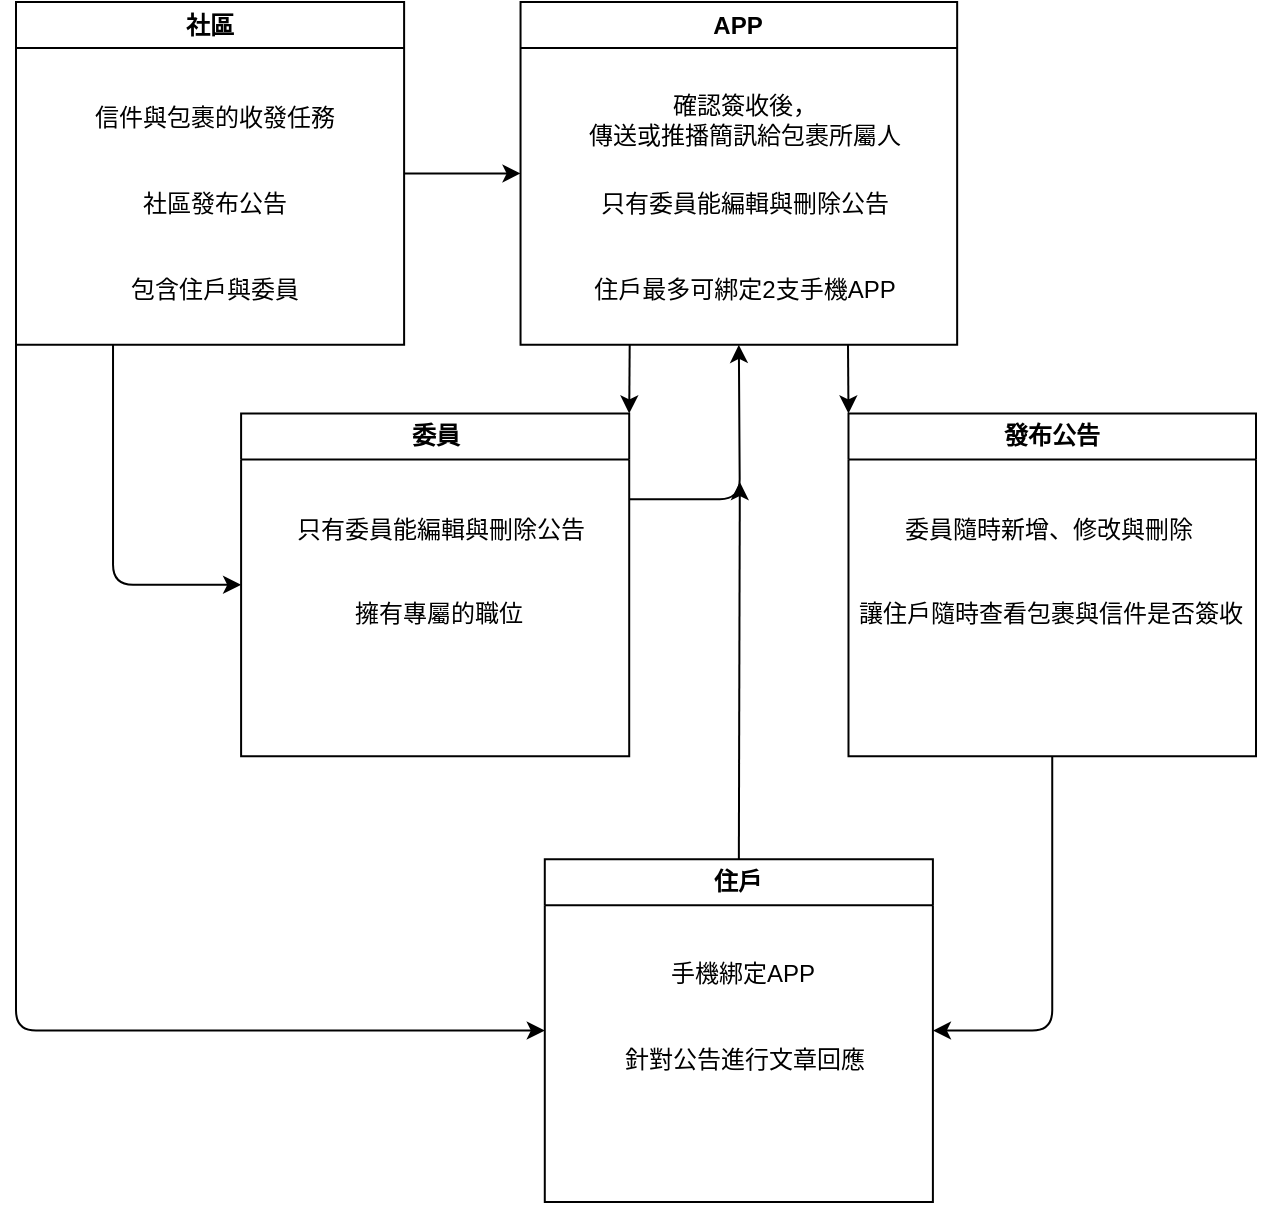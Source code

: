 <mxfile>
    <diagram id="aXvCSk1-IEiDKixKnwkK" name="第1頁">
        <mxGraphModel dx="764" dy="779" grid="1" gridSize="10" guides="1" tooltips="1" connect="1" arrows="1" fold="1" page="1" pageScale="1" pageWidth="827" pageHeight="1169" math="0" shadow="0">
            <root>
                <mxCell id="0"/>
                <mxCell id="1" parent="0"/>
                <mxCell id="112" value="" style="group" vertex="1" connectable="0" parent="1">
                    <mxGeometry x="20" y="30" width="620" height="600" as="geometry"/>
                </mxCell>
                <mxCell id="2" value="發布公告" style="swimlane;whiteSpace=wrap;html=1;fillColor=none;" vertex="1" parent="112">
                    <mxGeometry x="416.244" y="205.714" width="203.756" height="171.429" as="geometry"/>
                </mxCell>
                <mxCell id="7" value="委員隨時新增、修改與刪除" style="text;html=1;align=center;verticalAlign=middle;resizable=0;points=[];autosize=1;strokeColor=none;fillColor=none;" vertex="1" parent="2">
                    <mxGeometry x="14.554" y="42.857" width="170" height="30" as="geometry"/>
                </mxCell>
                <mxCell id="8" value="讓住戶隨時查看包裹與信件是否簽收" style="text;html=1;align=center;verticalAlign=middle;resizable=0;points=[];autosize=1;strokeColor=none;fillColor=none;" vertex="1" parent="2">
                    <mxGeometry x="-9.703" y="85.714" width="220" height="30" as="geometry"/>
                </mxCell>
                <mxCell id="3" value="社區" style="swimlane;whiteSpace=wrap;html=1;fillColor=none;" vertex="1" parent="112">
                    <mxGeometry width="194.053" height="171.429" as="geometry"/>
                </mxCell>
                <mxCell id="9" value="信件與包裹的收發任務" style="text;html=1;align=center;verticalAlign=middle;resizable=0;points=[];autosize=1;strokeColor=none;fillColor=none;" vertex="1" parent="3">
                    <mxGeometry x="29.108" y="42.857" width="140" height="30" as="geometry"/>
                </mxCell>
                <mxCell id="10" value="社區發布公告" style="text;html=1;align=center;verticalAlign=middle;resizable=0;points=[];autosize=1;strokeColor=none;fillColor=none;" vertex="1" parent="3">
                    <mxGeometry x="48.513" y="85.714" width="100" height="30" as="geometry"/>
                </mxCell>
                <mxCell id="38" value="包含住戶與委員" style="text;html=1;align=center;verticalAlign=middle;resizable=0;points=[];autosize=1;strokeColor=none;fillColor=none;" vertex="1" parent="3">
                    <mxGeometry x="43.662" y="128.571" width="110" height="30" as="geometry"/>
                </mxCell>
                <mxCell id="34" style="edgeStyle=none;html=1;exitX=0.5;exitY=0;exitDx=0;exitDy=0;" edge="1" parent="112" source="4">
                    <mxGeometry relative="1" as="geometry">
                        <mxPoint x="361.909" y="240" as="targetPoint"/>
                    </mxGeometry>
                </mxCell>
                <mxCell id="4" value="住戶" style="swimlane;whiteSpace=wrap;html=1;fillColor=none;" vertex="1" parent="112">
                    <mxGeometry x="264.397" y="428.571" width="194.053" height="171.429" as="geometry"/>
                </mxCell>
                <mxCell id="11" value="針對公告進行文章回應" style="text;html=1;align=center;verticalAlign=middle;resizable=0;points=[];autosize=1;strokeColor=none;fillColor=none;" vertex="1" parent="4">
                    <mxGeometry x="29.108" y="85.714" width="140" height="30" as="geometry"/>
                </mxCell>
                <mxCell id="12" value="手機綁定APP" style="text;html=1;align=center;verticalAlign=middle;resizable=0;points=[];autosize=1;strokeColor=none;fillColor=none;" vertex="1" parent="4">
                    <mxGeometry x="48.513" y="42.857" width="100" height="30" as="geometry"/>
                </mxCell>
                <mxCell id="37" style="edgeStyle=none;html=1;exitX=0.5;exitY=1;exitDx=0;exitDy=0;entryX=1;entryY=0.5;entryDx=0;entryDy=0;" edge="1" parent="112" source="2" target="4">
                    <mxGeometry relative="1" as="geometry">
                        <Array as="points">
                            <mxPoint x="518.122" y="514.286"/>
                        </Array>
                    </mxGeometry>
                </mxCell>
                <mxCell id="40" style="edgeStyle=none;html=1;exitX=0;exitY=1;exitDx=0;exitDy=0;entryX=0;entryY=0.5;entryDx=0;entryDy=0;" edge="1" parent="112" source="3" target="4">
                    <mxGeometry relative="1" as="geometry">
                        <Array as="points">
                            <mxPoint y="514.286"/>
                        </Array>
                    </mxGeometry>
                </mxCell>
                <mxCell id="5" value="委員" style="swimlane;whiteSpace=wrap;html=1;fillColor=none;" vertex="1" parent="112">
                    <mxGeometry x="112.551" y="205.714" width="194.053" height="171.429" as="geometry"/>
                </mxCell>
                <mxCell id="18" value="只有委員能編輯與刪除公告" style="text;html=1;align=center;verticalAlign=middle;resizable=0;points=[];autosize=1;strokeColor=none;fillColor=none;" vertex="1" parent="5">
                    <mxGeometry x="14.554" y="42.857" width="170" height="30" as="geometry"/>
                </mxCell>
                <mxCell id="19" value="擁有專屬的職位" style="text;html=1;align=center;verticalAlign=middle;resizable=0;points=[];autosize=1;strokeColor=none;fillColor=none;" vertex="1" parent="5">
                    <mxGeometry x="43.662" y="85.714" width="110" height="30" as="geometry"/>
                </mxCell>
                <mxCell id="39" style="edgeStyle=none;html=1;exitX=0.25;exitY=1;exitDx=0;exitDy=0;entryX=0;entryY=0.5;entryDx=0;entryDy=0;" edge="1" parent="112" source="3" target="5">
                    <mxGeometry relative="1" as="geometry">
                        <Array as="points">
                            <mxPoint x="48.513" y="291.429"/>
                        </Array>
                    </mxGeometry>
                </mxCell>
                <mxCell id="27" style="edgeStyle=none;html=1;exitX=0.25;exitY=1;exitDx=0;exitDy=0;entryX=1;entryY=0;entryDx=0;entryDy=0;" edge="1" parent="112" source="6" target="5">
                    <mxGeometry relative="1" as="geometry"/>
                </mxCell>
                <mxCell id="28" style="edgeStyle=none;html=1;exitX=0.75;exitY=1;exitDx=0;exitDy=0;entryX=0;entryY=0;entryDx=0;entryDy=0;" edge="1" parent="112" source="6" target="2">
                    <mxGeometry relative="1" as="geometry"/>
                </mxCell>
                <mxCell id="6" value="APP" style="swimlane;whiteSpace=wrap;html=1;fillColor=none;" vertex="1" parent="112">
                    <mxGeometry x="252.269" width="218.31" height="171.429" as="geometry"/>
                </mxCell>
                <mxCell id="14" value="確認簽收後，&lt;br&gt;傳送或推播簡訊給包裹所屬人" style="text;html=1;align=center;verticalAlign=middle;resizable=0;points=[];autosize=1;strokeColor=none;fillColor=none;" vertex="1" parent="6">
                    <mxGeometry x="21.831" y="38.571" width="180" height="40" as="geometry"/>
                </mxCell>
                <mxCell id="17" value="只有委員能編輯與刪除公告" style="text;html=1;align=center;verticalAlign=middle;resizable=0;points=[];autosize=1;strokeColor=none;fillColor=none;" vertex="1" parent="6">
                    <mxGeometry x="26.682" y="85.714" width="170" height="30" as="geometry"/>
                </mxCell>
                <mxCell id="36" value="住戶最多可綁定2支手機APP" style="text;html=1;align=center;verticalAlign=middle;resizable=0;points=[];autosize=1;strokeColor=none;fillColor=none;" vertex="1" parent="6">
                    <mxGeometry x="26.682" y="128.571" width="170" height="30" as="geometry"/>
                </mxCell>
                <mxCell id="23" style="edgeStyle=none;html=1;exitX=1;exitY=0.5;exitDx=0;exitDy=0;entryX=0;entryY=0.5;entryDx=0;entryDy=0;" edge="1" parent="112" source="3" target="6">
                    <mxGeometry relative="1" as="geometry"/>
                </mxCell>
                <mxCell id="31" style="edgeStyle=none;html=1;exitX=1;exitY=0.25;exitDx=0;exitDy=0;entryX=0.5;entryY=1;entryDx=0;entryDy=0;" edge="1" parent="112" source="5" target="6">
                    <mxGeometry relative="1" as="geometry">
                        <Array as="points">
                            <mxPoint x="361.909" y="248.571"/>
                        </Array>
                    </mxGeometry>
                </mxCell>
            </root>
        </mxGraphModel>
    </diagram>
</mxfile>